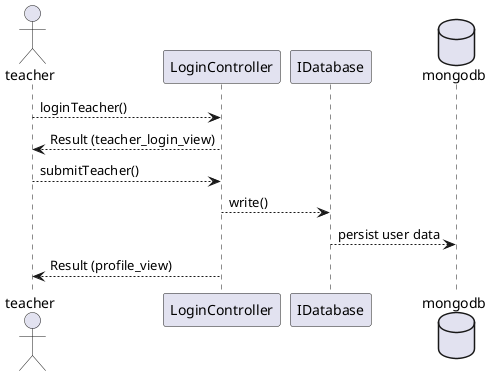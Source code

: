 @startuml
actor teacher
teacher --> LoginController : loginTeacher()
LoginController --> teacher : Result (teacher_login_view)
teacher --> LoginController : submitTeacher()
LoginController --> IDatabase : write()
database mongodb
IDatabase --> mongodb : persist user data
LoginController --> teacher : Result (profile_view)
@enduml